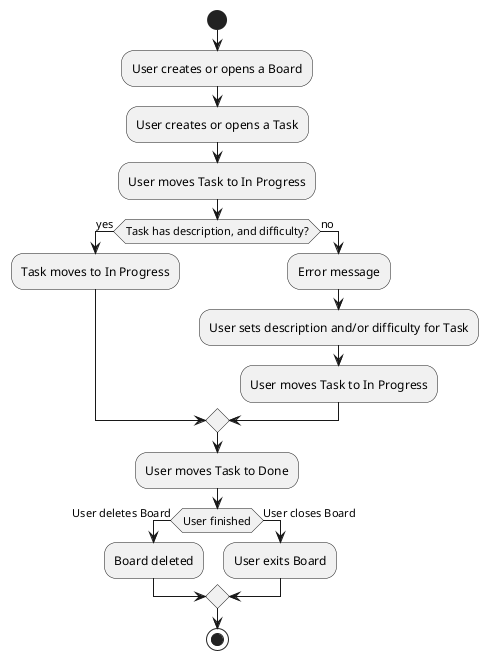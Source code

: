 @startuml activityDiagram

start
:User creates or opens a Board;
:User creates or opens a Task;

:User moves Task to In Progress;
if (Task has description, and difficulty?) then (yes)
  :Task moves to In Progress;
else (no)
  :Error message;
  :User sets description and/or difficulty for Task;
  :User moves Task to In Progress;
endif

:User moves Task to Done;

if (User finished) then (User deletes Board)
  :Board deleted;
else (User closes Board)
  :User exits Board;
endif
stop

@enduml
